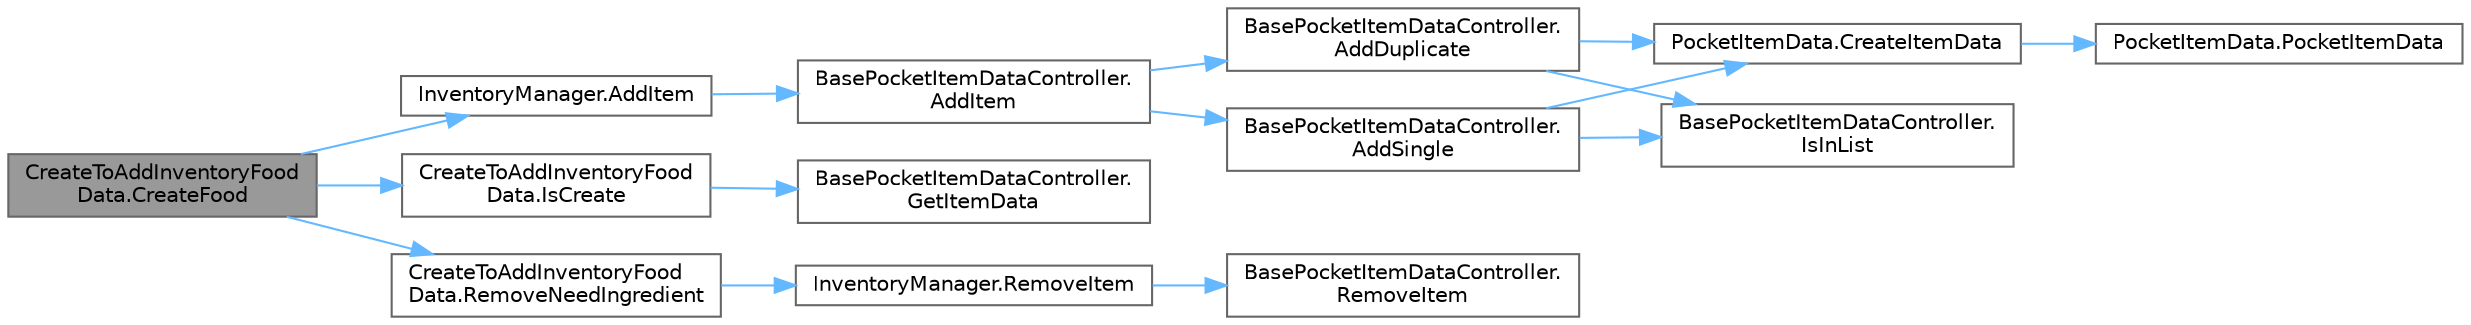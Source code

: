 digraph "CreateToAddInventoryFoodData.CreateFood"
{
 // LATEX_PDF_SIZE
  bgcolor="transparent";
  edge [fontname=Helvetica,fontsize=10,labelfontname=Helvetica,labelfontsize=10];
  node [fontname=Helvetica,fontsize=10,shape=box,height=0.2,width=0.4];
  rankdir="LR";
  Node1 [id="Node000001",label="CreateToAddInventoryFood\lData.CreateFood",height=0.2,width=0.4,color="gray40", fillcolor="grey60", style="filled", fontcolor="black",tooltip="料理を作成するメソッド。 作成した料理はPocketManagerに追加される。"];
  Node1 -> Node2 [id="edge15_Node000001_Node000002",color="steelblue1",style="solid",tooltip=" "];
  Node2 [id="Node000002",label="InventoryManager.AddItem",height=0.2,width=0.4,color="grey40", fillcolor="white", style="filled",URL="$class_inventory_manager.html#ad2bff3b02a0f3a6dcd036a9df1791034",tooltip="アイテムリストに引数アイテムを追加する"];
  Node2 -> Node3 [id="edge16_Node000002_Node000003",color="steelblue1",style="solid",tooltip=" "];
  Node3 [id="Node000003",label="BasePocketItemDataController.\lAddItem",height=0.2,width=0.4,color="grey40", fillcolor="white", style="filled",URL="$class_base_pocket_item_data_controller.html#abd39ac87c09a44451c2bb01c0eecfa09",tooltip="アイテムリストに引数アイテムを追加する"];
  Node3 -> Node4 [id="edge17_Node000003_Node000004",color="steelblue1",style="solid",tooltip=" "];
  Node4 [id="Node000004",label="BasePocketItemDataController.\lAddDuplicate",height=0.2,width=0.4,color="grey40", fillcolor="white", style="filled",URL="$class_base_pocket_item_data_controller.html#a9bd4df5915b5452cbd42dc0be56d081a",tooltip=" "];
  Node4 -> Node5 [id="edge18_Node000004_Node000005",color="steelblue1",style="solid",tooltip=" "];
  Node5 [id="Node000005",label="PocketItemData.CreateItemData",height=0.2,width=0.4,color="grey40", fillcolor="white", style="filled",URL="$class_pocket_item_data.html#a71242a159ba5815655935371c9b5f5ea",tooltip=" "];
  Node5 -> Node6 [id="edge19_Node000005_Node000006",color="steelblue1",style="solid",tooltip=" "];
  Node6 [id="Node000006",label="PocketItemData.PocketItemData",height=0.2,width=0.4,color="grey40", fillcolor="white", style="filled",URL="$class_pocket_item_data.html#ac02fc47a2895d9f217f962bf85c04da8",tooltip=" "];
  Node4 -> Node7 [id="edge20_Node000004_Node000007",color="steelblue1",style="solid",tooltip=" "];
  Node7 [id="Node000007",label="BasePocketItemDataController.\lIsInList",height=0.2,width=0.4,color="grey40", fillcolor="white", style="filled",URL="$class_base_pocket_item_data_controller.html#a43c662d00d00b34570fdf965fa70a970",tooltip="ポケット空き容量が最大数に達しているか確認するメソッド"];
  Node3 -> Node8 [id="edge21_Node000003_Node000008",color="steelblue1",style="solid",tooltip=" "];
  Node8 [id="Node000008",label="BasePocketItemDataController.\lAddSingle",height=0.2,width=0.4,color="grey40", fillcolor="white", style="filled",URL="$class_base_pocket_item_data_controller.html#aab4bb3f11f2783acd68ccc28c84b8049",tooltip=" "];
  Node8 -> Node5 [id="edge22_Node000008_Node000005",color="steelblue1",style="solid",tooltip=" "];
  Node8 -> Node7 [id="edge23_Node000008_Node000007",color="steelblue1",style="solid",tooltip=" "];
  Node1 -> Node9 [id="edge24_Node000001_Node000009",color="steelblue1",style="solid",tooltip=" "];
  Node9 [id="Node000009",label="CreateToAddInventoryFood\lData.IsCreate",height=0.2,width=0.4,color="grey40", fillcolor="white", style="filled",URL="$class_create_to_add_inventory_food_data.html#a3fd45d6e945d99384c3ef430368d5d5d",tooltip="引数料理が作成できるか確認するメソッド"];
  Node9 -> Node10 [id="edge25_Node000009_Node000010",color="steelblue1",style="solid",tooltip=" "];
  Node10 [id="Node000010",label="BasePocketItemDataController.\lGetItemData",height=0.2,width=0.4,color="grey40", fillcolor="white", style="filled",URL="$class_base_pocket_item_data_controller.html#a2d7d18decebd0d5d1bf86272558d113e",tooltip="引数IDのアイテムを取得するメソッド 所持していなければnullを返す"];
  Node1 -> Node11 [id="edge26_Node000001_Node000011",color="steelblue1",style="solid",tooltip=" "];
  Node11 [id="Node000011",label="CreateToAddInventoryFood\lData.RemoveNeedIngredient",height=0.2,width=0.4,color="grey40", fillcolor="white", style="filled",URL="$class_create_to_add_inventory_food_data.html#a44bcc9fda76b7a8cdd96850cb0f46a8b",tooltip=" "];
  Node11 -> Node12 [id="edge27_Node000011_Node000012",color="steelblue1",style="solid",tooltip=" "];
  Node12 [id="Node000012",label="InventoryManager.RemoveItem",height=0.2,width=0.4,color="grey40", fillcolor="white", style="filled",URL="$class_inventory_manager.html#a646b12789b3abe1580efeb77809d7965",tooltip="アイテムリストに存在する引数アイテムを減算/削除する"];
  Node12 -> Node13 [id="edge28_Node000012_Node000013",color="steelblue1",style="solid",tooltip=" "];
  Node13 [id="Node000013",label="BasePocketItemDataController.\lRemoveItem",height=0.2,width=0.4,color="grey40", fillcolor="white", style="filled",URL="$class_base_pocket_item_data_controller.html#ae2288f88afd8a41455c69514c8cdd594",tooltip="アイテムリストに存在する引数アイテムを減算/削除する"];
}
